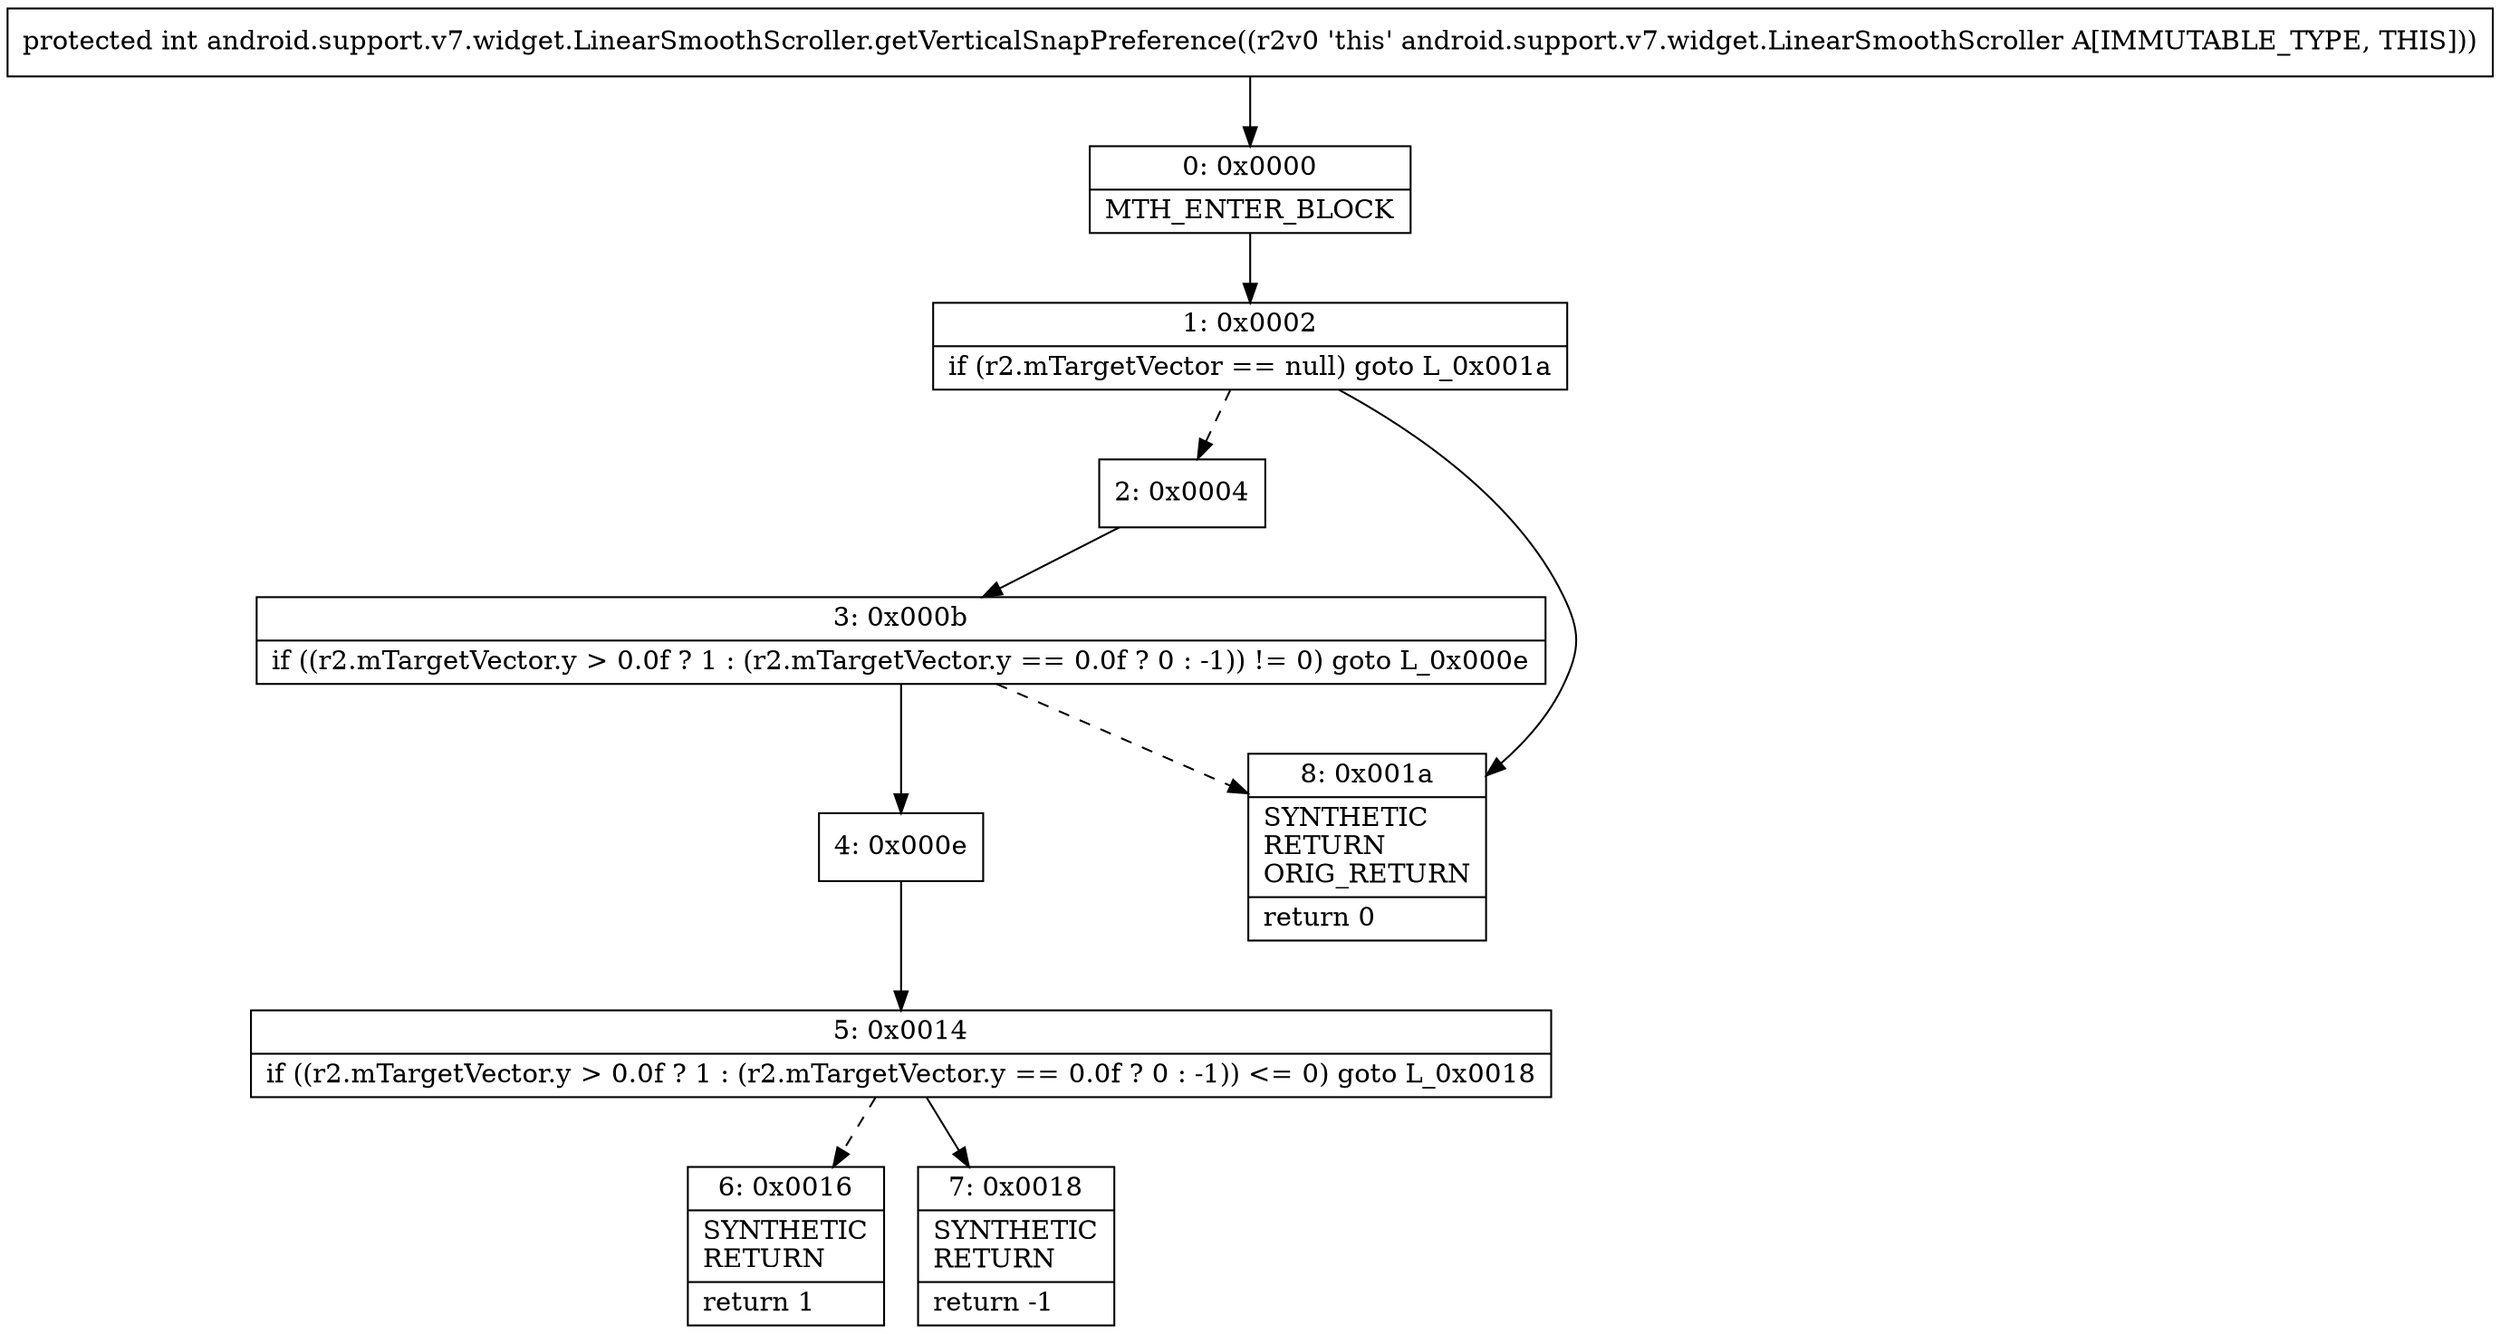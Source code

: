 digraph "CFG forandroid.support.v7.widget.LinearSmoothScroller.getVerticalSnapPreference()I" {
Node_0 [shape=record,label="{0\:\ 0x0000|MTH_ENTER_BLOCK\l}"];
Node_1 [shape=record,label="{1\:\ 0x0002|if (r2.mTargetVector == null) goto L_0x001a\l}"];
Node_2 [shape=record,label="{2\:\ 0x0004}"];
Node_3 [shape=record,label="{3\:\ 0x000b|if ((r2.mTargetVector.y \> 0.0f ? 1 : (r2.mTargetVector.y == 0.0f ? 0 : \-1)) != 0) goto L_0x000e\l}"];
Node_4 [shape=record,label="{4\:\ 0x000e}"];
Node_5 [shape=record,label="{5\:\ 0x0014|if ((r2.mTargetVector.y \> 0.0f ? 1 : (r2.mTargetVector.y == 0.0f ? 0 : \-1)) \<= 0) goto L_0x0018\l}"];
Node_6 [shape=record,label="{6\:\ 0x0016|SYNTHETIC\lRETURN\l|return 1\l}"];
Node_7 [shape=record,label="{7\:\ 0x0018|SYNTHETIC\lRETURN\l|return \-1\l}"];
Node_8 [shape=record,label="{8\:\ 0x001a|SYNTHETIC\lRETURN\lORIG_RETURN\l|return 0\l}"];
MethodNode[shape=record,label="{protected int android.support.v7.widget.LinearSmoothScroller.getVerticalSnapPreference((r2v0 'this' android.support.v7.widget.LinearSmoothScroller A[IMMUTABLE_TYPE, THIS])) }"];
MethodNode -> Node_0;
Node_0 -> Node_1;
Node_1 -> Node_2[style=dashed];
Node_1 -> Node_8;
Node_2 -> Node_3;
Node_3 -> Node_4;
Node_3 -> Node_8[style=dashed];
Node_4 -> Node_5;
Node_5 -> Node_6[style=dashed];
Node_5 -> Node_7;
}

